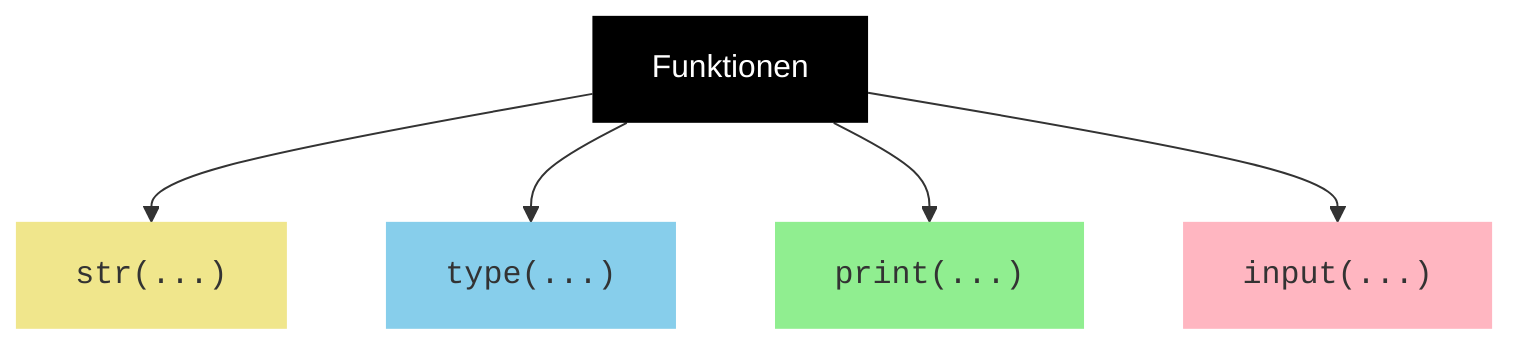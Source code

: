 flowchart

    Funktionen

    Funktionen --> Str["<code>str(...)</code>"]
    Funktionen --> Type["<code>type(...)</code>"]
    Funktionen --> Print["<code>print(...)</code>"]
    Funktionen --> Input["<code>input(...)</code>"]

    style Funktionen fill:black,color:white,stroke-width:0px

    style Str fill:khaki,stroke-width:0px
    style Type fill:skyblue,stroke-width:0px
    style Print fill:lightgreen,stroke-width:0px
    style Input fill:lightpink,stroke-width:0px